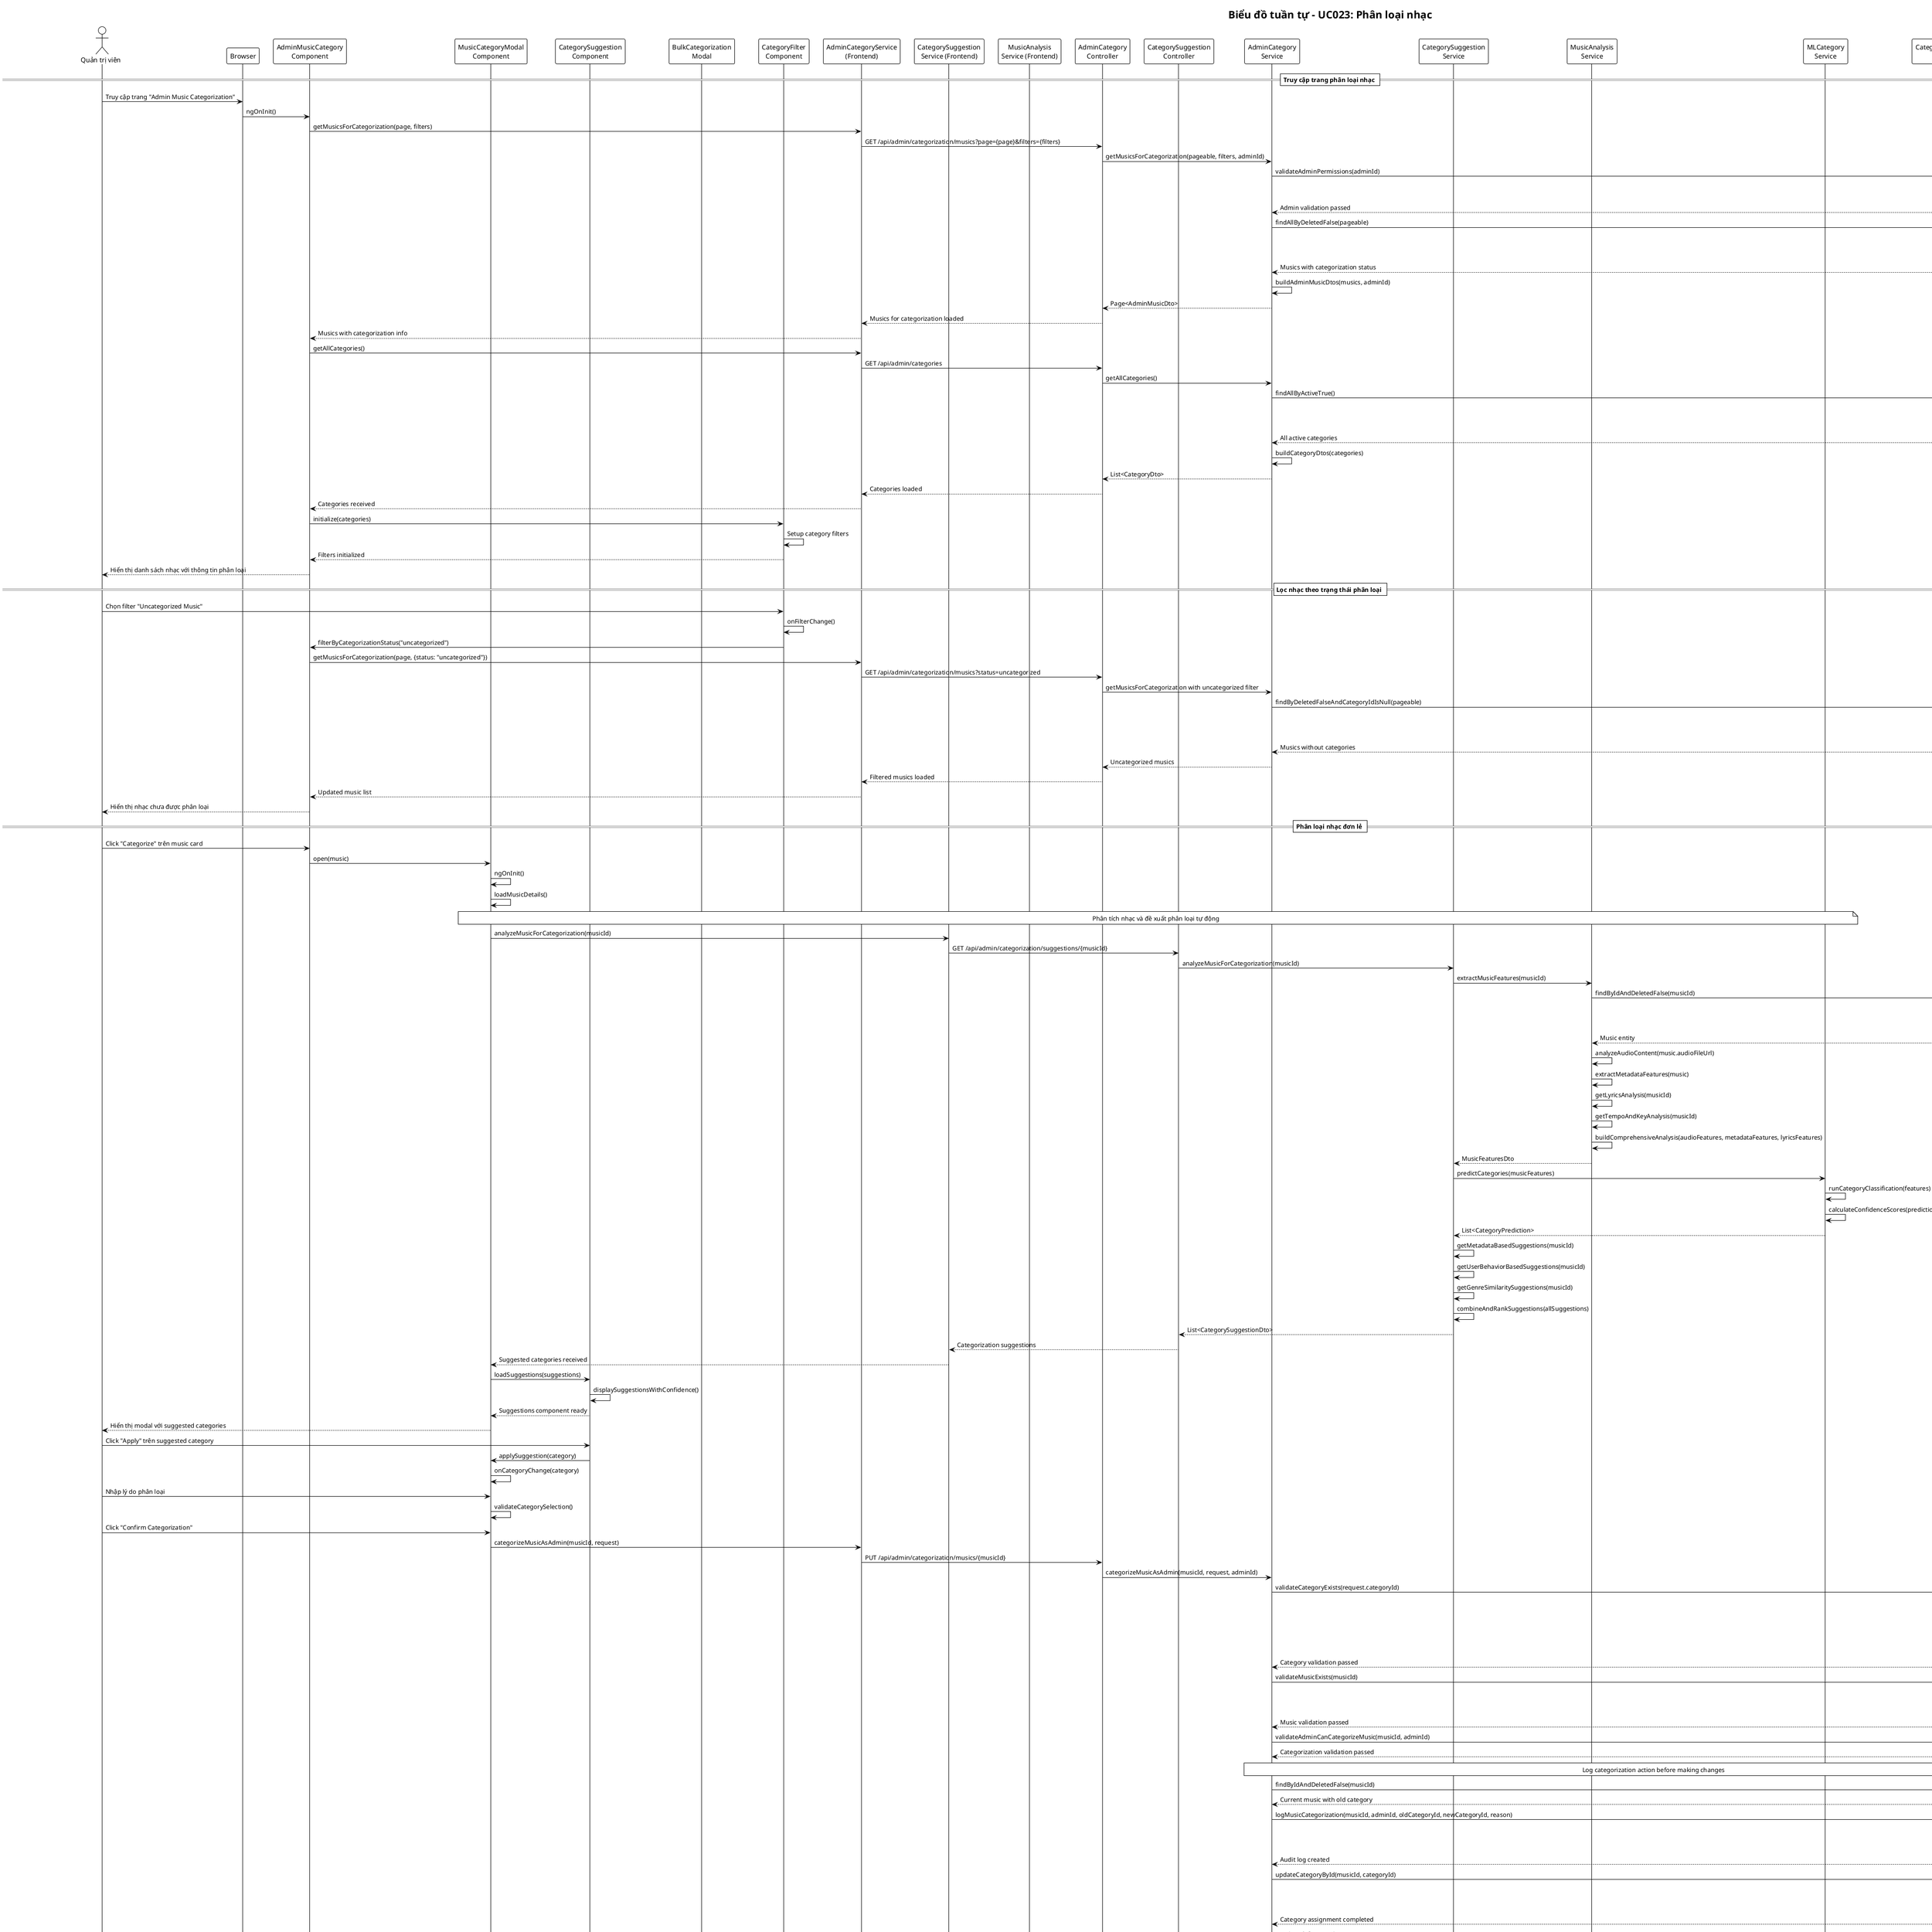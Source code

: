 @startuml UC023-Sequence-Diagram-Phan-Loai-Nhac
!theme plain

title Biểu đồ tuần tự - UC023: Phân loại nhạc

actor Admin as "Quản trị viên"
participant Browser as "Browser"
participant AdminMusicCategoryComponent as "AdminMusicCategory\nComponent"
participant MusicCategoryModalComponent as "MusicCategoryModal\nComponent"
participant CategorySuggestionComponent as "CategorySuggestion\nComponent"
participant BulkCategorizationModalComponent as "BulkCategorization\nModal"
participant CategoryFilterComponent as "CategoryFilter\nComponent"
participant AdminCategoryService as "AdminCategoryService\n(Frontend)"
participant CategorySuggestionService as "CategorySuggestion\nService (Frontend)"
participant MusicAnalysisService as "MusicAnalysis\nService (Frontend)"
participant AdminCategoryController as "AdminCategory\nController"
participant CategorySuggestionController as "CategorySuggestion\nController"
participant AdminCategoryService_BE as "AdminCategory\nService"
participant CategorySuggestionService_BE as "CategorySuggestion\nService"
participant MusicAnalysisService_BE as "MusicAnalysis\nService"
participant MLCategoryService as "MLCategory\nService"
participant CategoryValidationService as "CategoryValidation\nService"
participant AdminAuditService as "AdminAudit\nService"
participant MusicRepository as "Music\nRepository"
participant CategoryRepository as "Category\nRepository"
participant MusicCategoryRepository as "MusicCategory\nRepository"
participant Database as "Database"

== Truy cập trang phân loại nhạc ==

Admin -> Browser: Truy cập trang "Admin Music Categorization"
Browser -> AdminMusicCategoryComponent: ngOnInit()
AdminMusicCategoryComponent -> AdminCategoryService: getMusicsForCategorization(page, filters)
AdminCategoryService -> AdminCategoryController: GET /api/admin/categorization/musics?page={page}&filters={filters}
AdminCategoryController -> AdminCategoryService_BE: getMusicsForCategorization(pageable, filters, adminId)

AdminCategoryService_BE -> CategoryValidationService: validateAdminPermissions(adminId)
CategoryValidationService -> CategoryValidationService: validateAdminRole(adminId)
CategoryValidationService --> AdminCategoryService_BE: Admin validation passed

AdminCategoryService_BE -> MusicRepository: findAllByDeletedFalse(pageable)
MusicRepository -> Database: SELECT m.*, c.name as category_name, c.id as category_id FROM musics m LEFT JOIN categories c ON m.category_id = c.id WHERE m.deleted = false ORDER BY m.created_at DESC
Database --> MusicRepository: Page<Music> with category info
MusicRepository --> AdminCategoryService_BE: Musics with categorization status

AdminCategoryService_BE -> AdminCategoryService_BE: buildAdminMusicDtos(musics, adminId)
AdminCategoryService_BE --> AdminCategoryController: Page<AdminMusicDto>
AdminCategoryController --> AdminCategoryService: Musics for categorization loaded
AdminCategoryService --> AdminMusicCategoryComponent: Musics with categorization info

AdminMusicCategoryComponent -> AdminCategoryService: getAllCategories()
AdminCategoryService -> AdminCategoryController: GET /api/admin/categories
AdminCategoryController -> AdminCategoryService_BE: getAllCategories()

AdminCategoryService_BE -> CategoryRepository: findAllByActiveTrue()
CategoryRepository -> Database: SELECT * FROM categories WHERE active = true ORDER BY parent_id, name
Database --> CategoryRepository: Active categories list
CategoryRepository --> AdminCategoryService_BE: All active categories

AdminCategoryService_BE -> AdminCategoryService_BE: buildCategoryDtos(categories)
AdminCategoryService_BE --> AdminCategoryController: List<CategoryDto>
AdminCategoryController --> AdminCategoryService: Categories loaded
AdminCategoryService --> AdminMusicCategoryComponent: Categories received

AdminMusicCategoryComponent -> CategoryFilterComponent: initialize(categories)
CategoryFilterComponent -> CategoryFilterComponent: Setup category filters
CategoryFilterComponent --> AdminMusicCategoryComponent: Filters initialized

AdminMusicCategoryComponent --> Admin: Hiển thị danh sách nhạc với thông tin phân loại

== Lọc nhạc theo trạng thái phân loại ==

Admin -> CategoryFilterComponent: Chọn filter "Uncategorized Music"
CategoryFilterComponent -> CategoryFilterComponent: onFilterChange()
CategoryFilterComponent -> AdminMusicCategoryComponent: filterByCategorizationStatus("uncategorized")

AdminMusicCategoryComponent -> AdminCategoryService: getMusicsForCategorization(page, {status: "uncategorized"})
AdminCategoryService -> AdminCategoryController: GET /api/admin/categorization/musics?status=uncategorized
AdminCategoryController -> AdminCategoryService_BE: getMusicsForCategorization with uncategorized filter

AdminCategoryService_BE -> MusicRepository: findByDeletedFalseAndCategoryIdIsNull(pageable)
MusicRepository -> Database: SELECT * FROM musics WHERE deleted = false AND category_id IS NULL ORDER BY created_at DESC
Database --> MusicRepository: Uncategorized musics
MusicRepository --> AdminCategoryService_BE: Musics without categories

AdminCategoryService_BE --> AdminCategoryController: Uncategorized musics
AdminCategoryController --> AdminCategoryService: Filtered musics loaded
AdminCategoryService --> AdminMusicCategoryComponent: Updated music list
AdminMusicCategoryComponent --> Admin: Hiển thị nhạc chưa được phân loại

== Phân loại nhạc đơn lẻ ==

Admin -> AdminMusicCategoryComponent: Click "Categorize" trên music card
AdminMusicCategoryComponent -> MusicCategoryModalComponent: open(music)
MusicCategoryModalComponent -> MusicCategoryModalComponent: ngOnInit()
MusicCategoryModalComponent -> MusicCategoryModalComponent: loadMusicDetails()

note over MusicCategoryModalComponent, MLCategoryService: Phân tích nhạc và đề xuất phân loại tự động

MusicCategoryModalComponent -> CategorySuggestionService: analyzeMusicForCategorization(musicId)
CategorySuggestionService -> CategorySuggestionController: GET /api/admin/categorization/suggestions/{musicId}
CategorySuggestionController -> CategorySuggestionService_BE: analyzeMusicForCategorization(musicId)

CategorySuggestionService_BE -> MusicAnalysisService_BE: extractMusicFeatures(musicId)
MusicAnalysisService_BE -> MusicRepository: findByIdAndDeletedFalse(musicId)
MusicRepository -> Database: SELECT * FROM musics WHERE id = ? AND deleted = false
Database --> MusicRepository: Music details
MusicRepository --> MusicAnalysisService_BE: Music entity

MusicAnalysisService_BE -> MusicAnalysisService_BE: analyzeAudioContent(music.audioFileUrl)
MusicAnalysisService_BE -> MusicAnalysisService_BE: extractMetadataFeatures(music)
MusicAnalysisService_BE -> MusicAnalysisService_BE: getLyricsAnalysis(musicId)
MusicAnalysisService_BE -> MusicAnalysisService_BE: getTempoAndKeyAnalysis(musicId)

MusicAnalysisService_BE -> MusicAnalysisService_BE: buildComprehensiveAnalysis(audioFeatures, metadataFeatures, lyricsFeatures)
MusicAnalysisService_BE --> CategorySuggestionService_BE: MusicFeaturesDto

CategorySuggestionService_BE -> MLCategoryService: predictCategories(musicFeatures)
MLCategoryService -> MLCategoryService: runCategoryClassification(features)
MLCategoryService -> MLCategoryService: calculateConfidenceScores(predictions)
MLCategoryService --> CategorySuggestionService_BE: List<CategoryPrediction>

CategorySuggestionService_BE -> CategorySuggestionService_BE: getMetadataBasedSuggestions(musicId)
CategorySuggestionService_BE -> CategorySuggestionService_BE: getUserBehaviorBasedSuggestions(musicId)
CategorySuggestionService_BE -> CategorySuggestionService_BE: getGenreSimilaritySuggestions(musicId)

CategorySuggestionService_BE -> CategorySuggestionService_BE: combineAndRankSuggestions(allSuggestions)
CategorySuggestionService_BE --> CategorySuggestionController: List<CategorySuggestionDto>
CategorySuggestionController --> CategorySuggestionService: Categorization suggestions
CategorySuggestionService --> MusicCategoryModalComponent: Suggested categories received

MusicCategoryModalComponent -> CategorySuggestionComponent: loadSuggestions(suggestions)
CategorySuggestionComponent -> CategorySuggestionComponent: displaySuggestionsWithConfidence()
CategorySuggestionComponent --> MusicCategoryModalComponent: Suggestions component ready

MusicCategoryModalComponent --> Admin: Hiển thị modal với suggested categories

Admin -> CategorySuggestionComponent: Click "Apply" trên suggested category
CategorySuggestionComponent -> MusicCategoryModalComponent: applySuggestion(category)
MusicCategoryModalComponent -> MusicCategoryModalComponent: onCategoryChange(category)

Admin -> MusicCategoryModalComponent: Nhập lý do phân loại
MusicCategoryModalComponent -> MusicCategoryModalComponent: validateCategorySelection()

Admin -> MusicCategoryModalComponent: Click "Confirm Categorization"
MusicCategoryModalComponent -> AdminCategoryService: categorizeMusicAsAdmin(musicId, request)
AdminCategoryService -> AdminCategoryController: PUT /api/admin/categorization/musics/{musicId}
AdminCategoryController -> AdminCategoryService_BE: categorizeMusicAsAdmin(musicId, request, adminId)

AdminCategoryService_BE -> CategoryValidationService: validateCategoryExists(request.categoryId)
CategoryValidationService -> CategoryRepository: findById(categoryId)
CategoryRepository -> Database: SELECT * FROM categories WHERE id = ? AND active = true
Database --> CategoryRepository: Category details
CategoryRepository --> CategoryValidationService: Category entity
CategoryValidationService --> AdminCategoryService_BE: Category validation passed

AdminCategoryService_BE -> CategoryValidationService: validateMusicExists(musicId)
CategoryValidationService -> MusicRepository: findByIdAndDeletedFalse(musicId)
MusicRepository --> CategoryValidationService: Music exists
CategoryValidationService --> AdminCategoryService_BE: Music validation passed

AdminCategoryService_BE -> CategoryValidationService: validateAdminCanCategorizeMusic(musicId, adminId)
CategoryValidationService --> AdminCategoryService_BE: Categorization validation passed

note over AdminCategoryService_BE, AdminAuditService: Log categorization action before making changes

AdminCategoryService_BE -> MusicRepository: findByIdAndDeletedFalse(musicId)
MusicRepository --> AdminCategoryService_BE: Current music with old category

AdminCategoryService_BE -> AdminAuditService: logMusicCategorization(musicId, adminId, oldCategoryId, newCategoryId, reason)
AdminAuditService -> Database: INSERT INTO admin_audit_logs (admin_id, action_type, resource_type, resource_id, action_details, created_at)
Database --> AdminAuditService: Categorization logged
AdminAuditService --> AdminCategoryService_BE: Audit log created

AdminCategoryService_BE -> MusicRepository: updateCategoryById(musicId, categoryId)
MusicRepository -> Database: UPDATE musics SET category_id = ?, updated_at = NOW() WHERE id = ?
Database --> MusicRepository: Music category updated
MusicRepository --> AdminCategoryService_BE: Category assignment completed

AdminCategoryService_BE -> MusicCategoryRepository: save(musicCategory)
MusicCategoryRepository -> Database: INSERT INTO music_categories (music_id, category_id, categorized_by, categorized_at, confidence, source, reason)
Database --> MusicCategoryRepository: Categorization record saved
MusicCategoryRepository --> AdminCategoryService_BE: Categorization tracking saved

AdminCategoryService_BE -> AdminCategoryService_BE: buildCategorizationResult(music, oldCategory, newCategory)
AdminCategoryService_BE --> AdminCategoryController: CategorizationResultDto
AdminCategoryController --> AdminCategoryService: Categorization successful
AdminCategoryService --> AdminMusicCategoryComponent: Music categorized successfully

AdminMusicCategoryComponent -> AdminMusicCategoryComponent: updateMusicInList(musicId, newCategory)
AdminMusicCategoryComponent -> AdminMusicCategoryComponent: showSuccessMessage("Nhạc đã được phân loại thành công")

MusicCategoryModalComponent -> MusicCategoryModalComponent: close()
MusicCategoryModalComponent --> AdminMusicCategoryComponent: Modal closed
AdminMusicCategoryComponent --> Admin: Hiển thị thông báo thành công và cập nhật danh sách

== Phân loại hàng loạt nhạc ==

Admin -> AdminMusicCategoryComponent: Click "Bulk Actions"
AdminMusicCategoryComponent -> AdminMusicCategoryComponent: toggleBulkMode()
AdminMusicCategoryComponent -> AdminMusicCategoryComponent: showBulkSelectionControls()

Admin -> AdminMusicCategoryComponent: Select multiple musics via checkbox
loop Chọn từng bài hát
    AdminMusicCategoryComponent -> AdminMusicCategoryComponent: selectMusic(musicId)
    AdminMusicCategoryComponent -> AdminMusicCategoryComponent: Add to selectedMusics
    AdminMusicCategoryComponent -> AdminMusicCategoryComponent: updateSelectedCount()
end

Admin -> AdminMusicCategoryComponent: Click "Bulk Categorize"
AdminMusicCategoryComponent -> BulkCategorizationModalComponent: open(selectedMusics)
BulkCategorizationModalComponent -> BulkCategorizationModalComponent: ngOnInit()
BulkCategorizationModalComponent -> BulkCategorizationModalComponent: initializeForm()

BulkCategorizationModalComponent --> Admin: Hiển thị modal phân loại hàng loạt

Admin -> BulkCategorizationModalComponent: Chọn category cho tất cả musics
Admin -> BulkCategorizationModalComponent: Nhập lý do phân loại chung
Admin -> BulkCategorizationModalComponent: Tick "Override existing categories"

Admin -> BulkCategorizationModalComponent: Click "Start Bulk Categorization"
BulkCategorizationModalComponent -> BulkCategorizationModalComponent: startBulkCategorization()

BulkCategorizationModalComponent -> AdminCategoryService: bulkCategorizeMusicsAsAdmin(request)
AdminCategoryService -> AdminCategoryController: POST /api/admin/categorization/musics/bulk
AdminCategoryController -> AdminCategoryService_BE: bulkCategorizeMusicsAsAdmin(request, adminId)

AdminCategoryService_BE -> CategoryValidationService: validateBulkCategorizationRequest(request)
CategoryValidationService -> CategoryValidationService: Check musicIds not empty
CategoryValidationService -> CategoryValidationService: Validate category exists
CategoryValidationService -> CategoryValidationService: Check reasonable batch size
CategoryValidationService -> CategoryValidationService: Validate admin permissions
CategoryValidationService --> AdminCategoryService_BE: Bulk request validated

AdminCategoryService_BE -> AdminAuditService: logBulkCategorization(musicIds, adminId, categoryId, reason)
AdminAuditService -> Database: INSERT INTO admin_audit_logs (bulk categorization record)
Database --> AdminAuditService: Bulk categorization logged
AdminAuditService --> AdminCategoryService_BE: Bulk audit log created

AdminCategoryService_BE -> AdminCategoryService_BE: Initialize bulk categorization counters
AdminCategoryService_BE -> AdminCategoryService_BE: successCount = 0, failedCount = 0

loop Phân loại từng bài hát
    AdminCategoryService_BE -> MusicRepository: findByIdAndDeletedFalse(musicId)
    MusicRepository -> Database: SELECT music for categorization
    Database --> MusicRepository: Music to categorize or null
    MusicRepository --> AdminCategoryService_BE: Music entity

    note over AdminCategoryService_BE: Kiểm tra và cập nhật category cho từng bài hát

    AdminCategoryService_BE -> MusicRepository: updateCategoryById(musicId, categoryId)
    MusicRepository -> Database: UPDATE musics SET category_id = ? WHERE id = ?
    Database --> MusicRepository: Music category updated
    MusicRepository --> AdminCategoryService_BE: Category updated

    AdminCategoryService_BE -> MusicCategoryRepository: save(new MusicCategory)
    MusicCategoryRepository -> Database: INSERT categorization tracking record
    Database --> MusicCategoryRepository: Tracking record saved
    MusicCategoryRepository --> AdminCategoryService_BE: Tracking completed

    AdminCategoryService_BE -> AdminCategoryService_BE: successCount++

    AdminCategoryService_BE -> BulkCategorizationModalComponent: updateProgress(currentIndex, successCount, failedCount)
    BulkCategorizationModalComponent -> BulkCategorizationModalComponent: updateProgress(progress)
    BulkCategorizationModalComponent --> Admin: Hiển thị tiến độ phân loại
end

AdminCategoryService_BE -> AdminCategoryService_BE: buildBulkCategorizationResult()
AdminCategoryService_BE --> AdminCategoryController: BulkCategorizationResultDto
AdminCategoryController --> AdminCategoryService: Bulk categorization completed
AdminCategoryService --> AdminMusicCategoryComponent: Bulk categorization result received

AdminMusicCategoryComponent -> AdminMusicCategoryComponent: updateAfterBulkCategorization(result)
AdminMusicCategoryComponent -> AdminMusicCategoryComponent: Remove categorized musics from uncategorized list
AdminMusicCategoryComponent -> AdminMusicCategoryComponent: Clear selection
AdminMusicCategoryComponent -> AdminMusicCategoryComponent: Update statistics
AdminMusicCategoryComponent -> BulkCategorizationModalComponent: showFinalResults(result)
BulkCategorizationModalComponent -> BulkCategorizationModalComponent: Display final summary
BulkCategorizationModalComponent --> Admin: Hiển thị "Đã phân loại {successCount} bài hát, {failedCount} thất bại"

BulkCategorizationModalComponent -> BulkCategorizationModalComponent: close()

== Quản lý danh mục ==

Admin -> AdminMusicCategoryComponent: Click "Manage Categories"
AdminMusicCategoryComponent -> AdminMusicCategoryComponent: navigateToCategoryManagement()

note over Admin, Database: Admin có thể tạo, chỉnh sửa, xóa categories

Admin -> AdminCategoryService: createCategory(request)
AdminCategoryService -> AdminCategoryController: POST /api/admin/categories
AdminCategoryController -> AdminCategoryService_BE: createCategory(request, adminId)

AdminCategoryService_BE -> CategoryValidationService: validateCreateCategoryRequest(request)
CategoryValidationService -> CategoryRepository: findByNameIgnoreCase(request.name)
CategoryValidationService -> CategoryValidationService: checkCategoryNameUnique()
CategoryValidationService -> CategoryValidationService: validateParentCategoryExists()
CategoryValidationService --> AdminCategoryService_BE: Create category validation passed

AdminCategoryService_BE -> CategoryRepository: save(newCategory)
CategoryRepository -> Database: INSERT INTO categories (name, description, parent_id, created_by, created_at)
Database --> CategoryRepository: New category created
CategoryRepository --> AdminCategoryService_BE: Category entity

AdminCategoryService_BE -> AdminAuditService: logCategoryCreation(categoryId, adminId, categoryData)
AdminAuditService --> AdminCategoryService_BE: Category creation logged

AdminCategoryService_BE --> AdminCategoryController: CategoryDto
AdminCategoryController --> AdminCategoryService: Category created successfully
AdminCategoryService --> AdminMusicCategoryComponent: New category available
AdminMusicCategoryComponent --> Admin: Category đã được tạo thành công

== Phản hồi về đề xuất phân loại ==

Admin -> CategorySuggestionComponent: Click "This suggestion is wrong"
CategorySuggestionComponent -> CategorySuggestionService: submitCategorizationFeedback(feedback)
CategorySuggestionService -> CategorySuggestionController: POST /api/admin/categorization/feedback
CategorySuggestionController -> CategorySuggestionService_BE: submitCategorizationFeedback(feedback)

CategorySuggestionService_BE -> MLCategoryService: retrainWithNewData(feedback)
MLCategoryService -> MLCategoryService: updateTrainingDataset(feedback)
MLCategoryService -> MLCategoryService: scheduleModelRetraining()
MLCategoryService --> CategorySuggestionService_BE: Feedback incorporated

CategorySuggestionService_BE --> CategorySuggestionController: Feedback submitted
CategorySuggestionController --> CategorySuggestionService: Feedback processed
CategorySuggestionService --> CategorySuggestionComponent: Feedback submitted successfully
CategorySuggestionComponent --> Admin: "Cảm ơn phản hồi! Sẽ cải thiện đề xuất"

== Xử lý lỗi ==

note over Admin, Database: Các trường hợp lỗi có thể xảy ra trong quá trình phân loại

note over CategoryValidationService: Lỗi category không tồn tại
note over Admin: "Danh mục được chọn không tồn tại"

note over CategoryValidationService: Lỗi nhạc không tồn tại
note over Admin: "Bài hát không tồn tại hoặc đã bị xóa"

note over CategoryValidationService: Lỗi quyền admin
note over Admin: "Bạn không có quyền phân loại nhạc"

note over MLCategoryService: Lỗi phân tích ML
note over Admin: "Không thể phân tích nhạc tự động, vui lòng phân loại thủ công"

note over CategoryValidationService: Lỗi circular reference trong category hierarchy
note over Admin: "Không thể tạo category do tham chiếu vòng"

note over Database: Lỗi database constraint
note over Admin: "Không thể phân loại nhạc do ràng buộc dữ liệu"

@enduml

